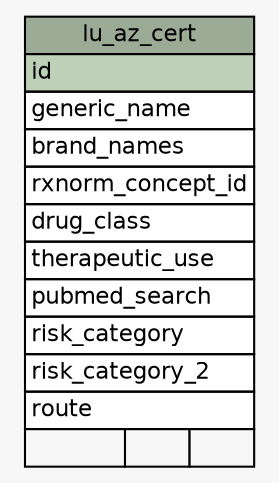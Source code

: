 // dot 2.38.0 on Linux 3.16.0-38-generic
// SchemaSpy rev 590
digraph "lu_az_cert" {
  graph [
    rankdir="RL"
    bgcolor="#f7f7f7"
    nodesep="0.18"
    ranksep="0.46"
    fontname="Helvetica"
    fontsize="11"
  ];
  node [
    fontname="Helvetica"
    fontsize="11"
    shape="plaintext"
  ];
  edge [
    arrowsize="0.8"
  ];
  "lu_az_cert" [
    label=<
    <TABLE BORDER="0" CELLBORDER="1" CELLSPACING="0" BGCOLOR="#ffffff">
      <TR><TD COLSPAN="3" BGCOLOR="#9bab96" ALIGN="CENTER">lu_az_cert</TD></TR>
      <TR><TD PORT="id" COLSPAN="3" BGCOLOR="#bed1b8" ALIGN="LEFT">id</TD></TR>
      <TR><TD PORT="generic_name" COLSPAN="3" ALIGN="LEFT">generic_name</TD></TR>
      <TR><TD PORT="brand_names" COLSPAN="3" ALIGN="LEFT">brand_names</TD></TR>
      <TR><TD PORT="rxnorm_concept_id" COLSPAN="3" ALIGN="LEFT">rxnorm_concept_id</TD></TR>
      <TR><TD PORT="drug_class" COLSPAN="3" ALIGN="LEFT">drug_class</TD></TR>
      <TR><TD PORT="therapeutic_use" COLSPAN="3" ALIGN="LEFT">therapeutic_use</TD></TR>
      <TR><TD PORT="pubmed_search" COLSPAN="3" ALIGN="LEFT">pubmed_search</TD></TR>
      <TR><TD PORT="risk_category" COLSPAN="3" ALIGN="LEFT">risk_category</TD></TR>
      <TR><TD PORT="risk_category_2" COLSPAN="3" ALIGN="LEFT">risk_category_2</TD></TR>
      <TR><TD PORT="route" COLSPAN="3" ALIGN="LEFT">route</TD></TR>
      <TR><TD ALIGN="LEFT" BGCOLOR="#f7f7f7">  </TD><TD ALIGN="RIGHT" BGCOLOR="#f7f7f7">  </TD><TD ALIGN="RIGHT" BGCOLOR="#f7f7f7">  </TD></TR>
    </TABLE>>
    URL="tables/lu_az_cert.html"
    tooltip="lu_az_cert"
  ];
}
